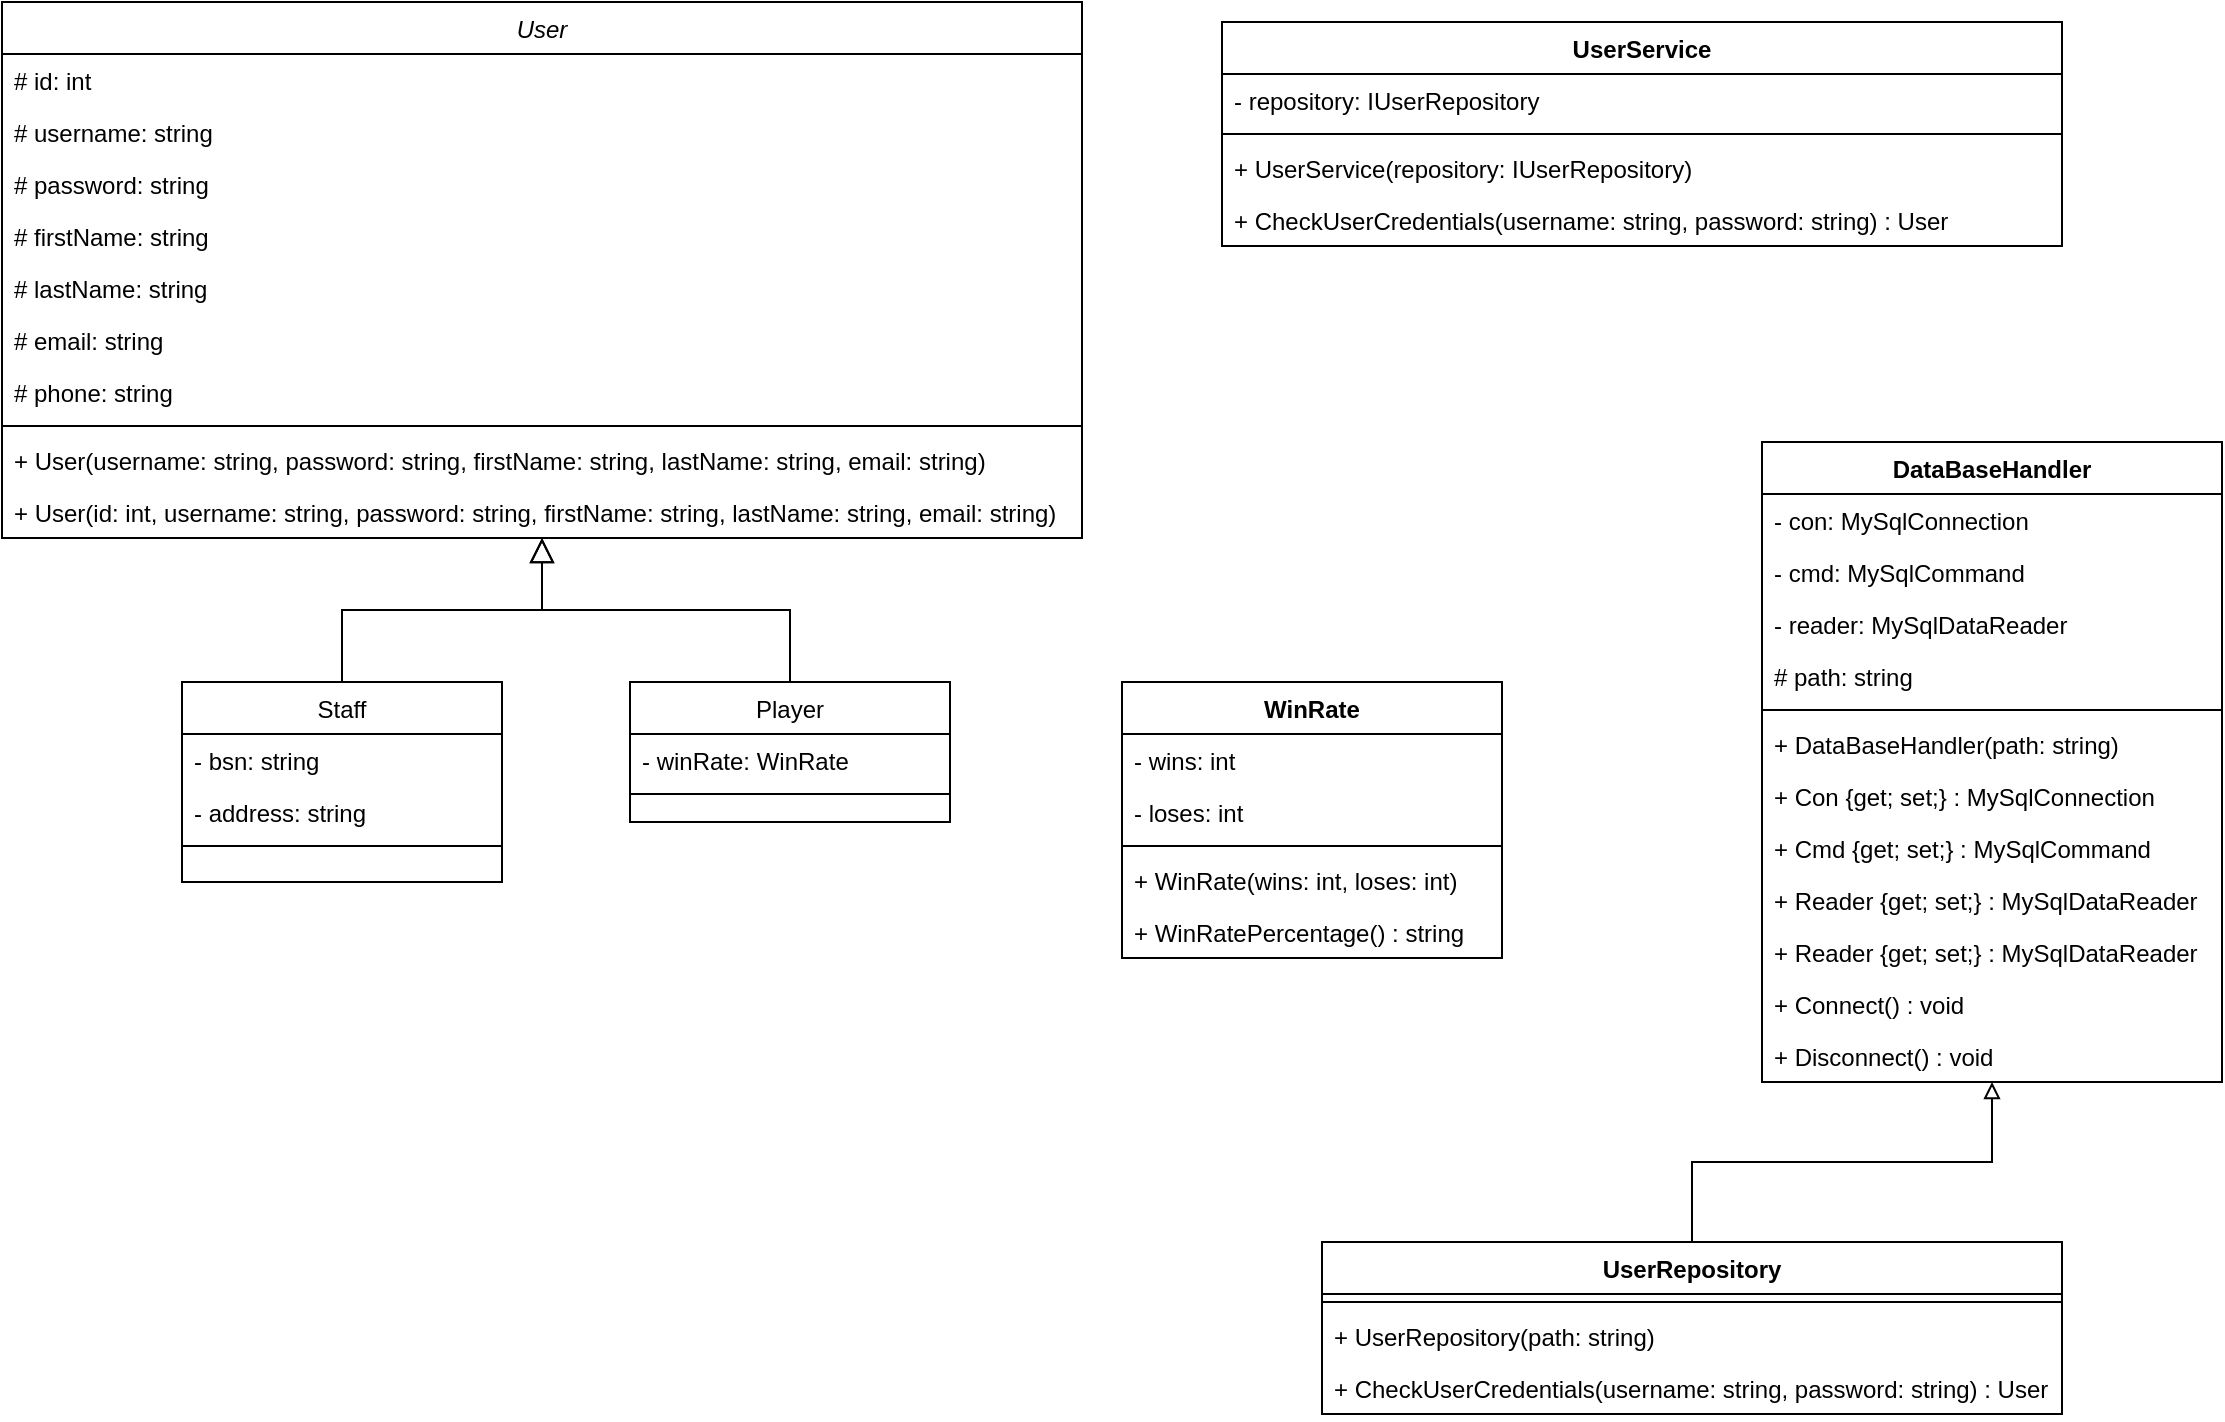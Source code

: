<mxfile version="18.0.7" type="device"><diagram id="C5RBs43oDa-KdzZeNtuy" name="Page-1"><mxGraphModel dx="2452" dy="899" grid="1" gridSize="10" guides="1" tooltips="1" connect="1" arrows="1" fold="1" page="1" pageScale="1" pageWidth="827" pageHeight="1169" math="0" shadow="0"><root><mxCell id="WIyWlLk6GJQsqaUBKTNV-0"/><mxCell id="WIyWlLk6GJQsqaUBKTNV-1" parent="WIyWlLk6GJQsqaUBKTNV-0"/><mxCell id="zkfFHV4jXpPFQw0GAbJ--0" value="User" style="swimlane;fontStyle=2;align=center;verticalAlign=top;childLayout=stackLayout;horizontal=1;startSize=26;horizontalStack=0;resizeParent=1;resizeLast=0;collapsible=1;marginBottom=0;rounded=0;shadow=0;strokeWidth=1;" parent="WIyWlLk6GJQsqaUBKTNV-1" vertex="1"><mxGeometry x="-580" y="430" width="540" height="268" as="geometry"><mxRectangle x="230" y="140" width="160" height="26" as="alternateBounds"/></mxGeometry></mxCell><mxCell id="zkfFHV4jXpPFQw0GAbJ--1" value="# id: int" style="text;align=left;verticalAlign=top;spacingLeft=4;spacingRight=4;overflow=hidden;rotatable=0;points=[[0,0.5],[1,0.5]];portConstraint=eastwest;" parent="zkfFHV4jXpPFQw0GAbJ--0" vertex="1"><mxGeometry y="26" width="540" height="26" as="geometry"/></mxCell><mxCell id="zkfFHV4jXpPFQw0GAbJ--2" value="# username: string" style="text;align=left;verticalAlign=top;spacingLeft=4;spacingRight=4;overflow=hidden;rotatable=0;points=[[0,0.5],[1,0.5]];portConstraint=eastwest;rounded=0;shadow=0;html=0;" parent="zkfFHV4jXpPFQw0GAbJ--0" vertex="1"><mxGeometry y="52" width="540" height="26" as="geometry"/></mxCell><mxCell id="zkfFHV4jXpPFQw0GAbJ--3" value="# password: string" style="text;align=left;verticalAlign=top;spacingLeft=4;spacingRight=4;overflow=hidden;rotatable=0;points=[[0,0.5],[1,0.5]];portConstraint=eastwest;rounded=0;shadow=0;html=0;" parent="zkfFHV4jXpPFQw0GAbJ--0" vertex="1"><mxGeometry y="78" width="540" height="26" as="geometry"/></mxCell><mxCell id="rT7qy_BW8GZlS8_m0y98-0" value="# firstName: string" style="text;align=left;verticalAlign=top;spacingLeft=4;spacingRight=4;overflow=hidden;rotatable=0;points=[[0,0.5],[1,0.5]];portConstraint=eastwest;rounded=0;shadow=0;html=0;" vertex="1" parent="zkfFHV4jXpPFQw0GAbJ--0"><mxGeometry y="104" width="540" height="26" as="geometry"/></mxCell><mxCell id="rT7qy_BW8GZlS8_m0y98-1" value="# lastName: string" style="text;align=left;verticalAlign=top;spacingLeft=4;spacingRight=4;overflow=hidden;rotatable=0;points=[[0,0.5],[1,0.5]];portConstraint=eastwest;rounded=0;shadow=0;html=0;" vertex="1" parent="zkfFHV4jXpPFQw0GAbJ--0"><mxGeometry y="130" width="540" height="26" as="geometry"/></mxCell><mxCell id="rT7qy_BW8GZlS8_m0y98-2" value="# email: string" style="text;align=left;verticalAlign=top;spacingLeft=4;spacingRight=4;overflow=hidden;rotatable=0;points=[[0,0.5],[1,0.5]];portConstraint=eastwest;rounded=0;shadow=0;html=0;" vertex="1" parent="zkfFHV4jXpPFQw0GAbJ--0"><mxGeometry y="156" width="540" height="26" as="geometry"/></mxCell><mxCell id="rT7qy_BW8GZlS8_m0y98-3" value="# phone: string" style="text;align=left;verticalAlign=top;spacingLeft=4;spacingRight=4;overflow=hidden;rotatable=0;points=[[0,0.5],[1,0.5]];portConstraint=eastwest;rounded=0;shadow=0;html=0;" vertex="1" parent="zkfFHV4jXpPFQw0GAbJ--0"><mxGeometry y="182" width="540" height="26" as="geometry"/></mxCell><mxCell id="zkfFHV4jXpPFQw0GAbJ--4" value="" style="line;html=1;strokeWidth=1;align=left;verticalAlign=middle;spacingTop=-1;spacingLeft=3;spacingRight=3;rotatable=0;labelPosition=right;points=[];portConstraint=eastwest;" parent="zkfFHV4jXpPFQw0GAbJ--0" vertex="1"><mxGeometry y="208" width="540" height="8" as="geometry"/></mxCell><mxCell id="rT7qy_BW8GZlS8_m0y98-5" value="+ User(username: string, password: string, firstName: string, lastName: string, email: string)" style="text;align=left;verticalAlign=top;spacingLeft=4;spacingRight=4;overflow=hidden;rotatable=0;points=[[0,0.5],[1,0.5]];portConstraint=eastwest;rounded=0;shadow=0;html=0;" vertex="1" parent="zkfFHV4jXpPFQw0GAbJ--0"><mxGeometry y="216" width="540" height="26" as="geometry"/></mxCell><mxCell id="rT7qy_BW8GZlS8_m0y98-4" value="+ User(id: int, username: string, password: string, firstName: string, lastName: string, email: string)" style="text;align=left;verticalAlign=top;spacingLeft=4;spacingRight=4;overflow=hidden;rotatable=0;points=[[0,0.5],[1,0.5]];portConstraint=eastwest;rounded=0;shadow=0;html=0;" vertex="1" parent="zkfFHV4jXpPFQw0GAbJ--0"><mxGeometry y="242" width="540" height="26" as="geometry"/></mxCell><mxCell id="zkfFHV4jXpPFQw0GAbJ--6" value="Staff" style="swimlane;fontStyle=0;align=center;verticalAlign=top;childLayout=stackLayout;horizontal=1;startSize=26;horizontalStack=0;resizeParent=1;resizeLast=0;collapsible=1;marginBottom=0;rounded=0;shadow=0;strokeWidth=1;" parent="WIyWlLk6GJQsqaUBKTNV-1" vertex="1"><mxGeometry x="-490" y="770" width="160" height="100" as="geometry"><mxRectangle x="130" y="380" width="160" height="26" as="alternateBounds"/></mxGeometry></mxCell><mxCell id="zkfFHV4jXpPFQw0GAbJ--7" value="- bsn: string" style="text;align=left;verticalAlign=top;spacingLeft=4;spacingRight=4;overflow=hidden;rotatable=0;points=[[0,0.5],[1,0.5]];portConstraint=eastwest;" parent="zkfFHV4jXpPFQw0GAbJ--6" vertex="1"><mxGeometry y="26" width="160" height="26" as="geometry"/></mxCell><mxCell id="zkfFHV4jXpPFQw0GAbJ--8" value="- address: string" style="text;align=left;verticalAlign=top;spacingLeft=4;spacingRight=4;overflow=hidden;rotatable=0;points=[[0,0.5],[1,0.5]];portConstraint=eastwest;rounded=0;shadow=0;html=0;" parent="zkfFHV4jXpPFQw0GAbJ--6" vertex="1"><mxGeometry y="52" width="160" height="26" as="geometry"/></mxCell><mxCell id="zkfFHV4jXpPFQw0GAbJ--9" value="" style="line;html=1;strokeWidth=1;align=left;verticalAlign=middle;spacingTop=-1;spacingLeft=3;spacingRight=3;rotatable=0;labelPosition=right;points=[];portConstraint=eastwest;" parent="zkfFHV4jXpPFQw0GAbJ--6" vertex="1"><mxGeometry y="78" width="160" height="8" as="geometry"/></mxCell><mxCell id="zkfFHV4jXpPFQw0GAbJ--12" value="" style="endArrow=block;endSize=10;endFill=0;shadow=0;strokeWidth=1;rounded=0;edgeStyle=elbowEdgeStyle;elbow=vertical;" parent="WIyWlLk6GJQsqaUBKTNV-1" source="zkfFHV4jXpPFQw0GAbJ--6" target="zkfFHV4jXpPFQw0GAbJ--0" edge="1"><mxGeometry width="160" relative="1" as="geometry"><mxPoint x="-400" y="513" as="sourcePoint"/><mxPoint x="-400" y="513" as="targetPoint"/></mxGeometry></mxCell><mxCell id="zkfFHV4jXpPFQw0GAbJ--13" value="Player" style="swimlane;fontStyle=0;align=center;verticalAlign=top;childLayout=stackLayout;horizontal=1;startSize=26;horizontalStack=0;resizeParent=1;resizeLast=0;collapsible=1;marginBottom=0;rounded=0;shadow=0;strokeWidth=1;" parent="WIyWlLk6GJQsqaUBKTNV-1" vertex="1"><mxGeometry x="-266" y="770" width="160" height="70" as="geometry"><mxRectangle x="340" y="380" width="170" height="26" as="alternateBounds"/></mxGeometry></mxCell><mxCell id="zkfFHV4jXpPFQw0GAbJ--14" value="- winRate: WinRate" style="text;align=left;verticalAlign=top;spacingLeft=4;spacingRight=4;overflow=hidden;rotatable=0;points=[[0,0.5],[1,0.5]];portConstraint=eastwest;" parent="zkfFHV4jXpPFQw0GAbJ--13" vertex="1"><mxGeometry y="26" width="160" height="26" as="geometry"/></mxCell><mxCell id="zkfFHV4jXpPFQw0GAbJ--15" value="" style="line;html=1;strokeWidth=1;align=left;verticalAlign=middle;spacingTop=-1;spacingLeft=3;spacingRight=3;rotatable=0;labelPosition=right;points=[];portConstraint=eastwest;" parent="zkfFHV4jXpPFQw0GAbJ--13" vertex="1"><mxGeometry y="52" width="160" height="8" as="geometry"/></mxCell><mxCell id="zkfFHV4jXpPFQw0GAbJ--16" value="" style="endArrow=block;endSize=10;endFill=0;shadow=0;strokeWidth=1;rounded=0;edgeStyle=elbowEdgeStyle;elbow=vertical;" parent="WIyWlLk6GJQsqaUBKTNV-1" source="zkfFHV4jXpPFQw0GAbJ--13" target="zkfFHV4jXpPFQw0GAbJ--0" edge="1"><mxGeometry width="160" relative="1" as="geometry"><mxPoint x="-390" y="683" as="sourcePoint"/><mxPoint x="-290" y="581" as="targetPoint"/></mxGeometry></mxCell><mxCell id="rT7qy_BW8GZlS8_m0y98-10" value="WinRate" style="swimlane;fontStyle=1;align=center;verticalAlign=top;childLayout=stackLayout;horizontal=1;startSize=26;horizontalStack=0;resizeParent=1;resizeParentMax=0;resizeLast=0;collapsible=1;marginBottom=0;" vertex="1" parent="WIyWlLk6GJQsqaUBKTNV-1"><mxGeometry x="-20" y="770" width="190" height="138" as="geometry"/></mxCell><mxCell id="rT7qy_BW8GZlS8_m0y98-14" value="- wins: int" style="text;strokeColor=none;fillColor=none;align=left;verticalAlign=top;spacingLeft=4;spacingRight=4;overflow=hidden;rotatable=0;points=[[0,0.5],[1,0.5]];portConstraint=eastwest;" vertex="1" parent="rT7qy_BW8GZlS8_m0y98-10"><mxGeometry y="26" width="190" height="26" as="geometry"/></mxCell><mxCell id="rT7qy_BW8GZlS8_m0y98-11" value="- loses: int" style="text;strokeColor=none;fillColor=none;align=left;verticalAlign=top;spacingLeft=4;spacingRight=4;overflow=hidden;rotatable=0;points=[[0,0.5],[1,0.5]];portConstraint=eastwest;" vertex="1" parent="rT7qy_BW8GZlS8_m0y98-10"><mxGeometry y="52" width="190" height="26" as="geometry"/></mxCell><mxCell id="rT7qy_BW8GZlS8_m0y98-12" value="" style="line;strokeWidth=1;fillColor=none;align=left;verticalAlign=middle;spacingTop=-1;spacingLeft=3;spacingRight=3;rotatable=0;labelPosition=right;points=[];portConstraint=eastwest;" vertex="1" parent="rT7qy_BW8GZlS8_m0y98-10"><mxGeometry y="78" width="190" height="8" as="geometry"/></mxCell><mxCell id="rT7qy_BW8GZlS8_m0y98-13" value="+ WinRate(wins: int, loses: int)" style="text;strokeColor=none;fillColor=none;align=left;verticalAlign=top;spacingLeft=4;spacingRight=4;overflow=hidden;rotatable=0;points=[[0,0.5],[1,0.5]];portConstraint=eastwest;" vertex="1" parent="rT7qy_BW8GZlS8_m0y98-10"><mxGeometry y="86" width="190" height="26" as="geometry"/></mxCell><mxCell id="rT7qy_BW8GZlS8_m0y98-15" value="+ WinRatePercentage() : string" style="text;strokeColor=none;fillColor=none;align=left;verticalAlign=top;spacingLeft=4;spacingRight=4;overflow=hidden;rotatable=0;points=[[0,0.5],[1,0.5]];portConstraint=eastwest;" vertex="1" parent="rT7qy_BW8GZlS8_m0y98-10"><mxGeometry y="112" width="190" height="26" as="geometry"/></mxCell><mxCell id="rT7qy_BW8GZlS8_m0y98-16" value="UserService" style="swimlane;fontStyle=1;align=center;verticalAlign=top;childLayout=stackLayout;horizontal=1;startSize=26;horizontalStack=0;resizeParent=1;resizeParentMax=0;resizeLast=0;collapsible=1;marginBottom=0;" vertex="1" parent="WIyWlLk6GJQsqaUBKTNV-1"><mxGeometry x="30" y="440" width="420" height="112" as="geometry"/></mxCell><mxCell id="rT7qy_BW8GZlS8_m0y98-17" value="- repository: IUserRepository" style="text;strokeColor=none;fillColor=none;align=left;verticalAlign=top;spacingLeft=4;spacingRight=4;overflow=hidden;rotatable=0;points=[[0,0.5],[1,0.5]];portConstraint=eastwest;" vertex="1" parent="rT7qy_BW8GZlS8_m0y98-16"><mxGeometry y="26" width="420" height="26" as="geometry"/></mxCell><mxCell id="rT7qy_BW8GZlS8_m0y98-18" value="" style="line;strokeWidth=1;fillColor=none;align=left;verticalAlign=middle;spacingTop=-1;spacingLeft=3;spacingRight=3;rotatable=0;labelPosition=right;points=[];portConstraint=eastwest;" vertex="1" parent="rT7qy_BW8GZlS8_m0y98-16"><mxGeometry y="52" width="420" height="8" as="geometry"/></mxCell><mxCell id="rT7qy_BW8GZlS8_m0y98-19" value="+ UserService(repository: IUserRepository)" style="text;strokeColor=none;fillColor=none;align=left;verticalAlign=top;spacingLeft=4;spacingRight=4;overflow=hidden;rotatable=0;points=[[0,0.5],[1,0.5]];portConstraint=eastwest;" vertex="1" parent="rT7qy_BW8GZlS8_m0y98-16"><mxGeometry y="60" width="420" height="26" as="geometry"/></mxCell><mxCell id="rT7qy_BW8GZlS8_m0y98-20" value="+ CheckUserCredentials(username: string, password: string) : User" style="text;strokeColor=none;fillColor=none;align=left;verticalAlign=top;spacingLeft=4;spacingRight=4;overflow=hidden;rotatable=0;points=[[0,0.5],[1,0.5]];portConstraint=eastwest;" vertex="1" parent="rT7qy_BW8GZlS8_m0y98-16"><mxGeometry y="86" width="420" height="26" as="geometry"/></mxCell><mxCell id="rT7qy_BW8GZlS8_m0y98-21" value="DataBaseHandler" style="swimlane;fontStyle=1;align=center;verticalAlign=top;childLayout=stackLayout;horizontal=1;startSize=26;horizontalStack=0;resizeParent=1;resizeParentMax=0;resizeLast=0;collapsible=1;marginBottom=0;" vertex="1" parent="WIyWlLk6GJQsqaUBKTNV-1"><mxGeometry x="300" y="650" width="230" height="320" as="geometry"/></mxCell><mxCell id="rT7qy_BW8GZlS8_m0y98-22" value="- con: MySqlConnection" style="text;strokeColor=none;fillColor=none;align=left;verticalAlign=top;spacingLeft=4;spacingRight=4;overflow=hidden;rotatable=0;points=[[0,0.5],[1,0.5]];portConstraint=eastwest;" vertex="1" parent="rT7qy_BW8GZlS8_m0y98-21"><mxGeometry y="26" width="230" height="26" as="geometry"/></mxCell><mxCell id="rT7qy_BW8GZlS8_m0y98-25" value="- cmd: MySqlCommand" style="text;strokeColor=none;fillColor=none;align=left;verticalAlign=top;spacingLeft=4;spacingRight=4;overflow=hidden;rotatable=0;points=[[0,0.5],[1,0.5]];portConstraint=eastwest;" vertex="1" parent="rT7qy_BW8GZlS8_m0y98-21"><mxGeometry y="52" width="230" height="26" as="geometry"/></mxCell><mxCell id="rT7qy_BW8GZlS8_m0y98-26" value="- reader: MySqlDataReader" style="text;strokeColor=none;fillColor=none;align=left;verticalAlign=top;spacingLeft=4;spacingRight=4;overflow=hidden;rotatable=0;points=[[0,0.5],[1,0.5]];portConstraint=eastwest;" vertex="1" parent="rT7qy_BW8GZlS8_m0y98-21"><mxGeometry y="78" width="230" height="26" as="geometry"/></mxCell><mxCell id="rT7qy_BW8GZlS8_m0y98-27" value="# path: string" style="text;strokeColor=none;fillColor=none;align=left;verticalAlign=top;spacingLeft=4;spacingRight=4;overflow=hidden;rotatable=0;points=[[0,0.5],[1,0.5]];portConstraint=eastwest;" vertex="1" parent="rT7qy_BW8GZlS8_m0y98-21"><mxGeometry y="104" width="230" height="26" as="geometry"/></mxCell><mxCell id="rT7qy_BW8GZlS8_m0y98-23" value="" style="line;strokeWidth=1;fillColor=none;align=left;verticalAlign=middle;spacingTop=-1;spacingLeft=3;spacingRight=3;rotatable=0;labelPosition=right;points=[];portConstraint=eastwest;" vertex="1" parent="rT7qy_BW8GZlS8_m0y98-21"><mxGeometry y="130" width="230" height="8" as="geometry"/></mxCell><mxCell id="rT7qy_BW8GZlS8_m0y98-24" value="+ DataBaseHandler(path: string)" style="text;strokeColor=none;fillColor=none;align=left;verticalAlign=top;spacingLeft=4;spacingRight=4;overflow=hidden;rotatable=0;points=[[0,0.5],[1,0.5]];portConstraint=eastwest;" vertex="1" parent="rT7qy_BW8GZlS8_m0y98-21"><mxGeometry y="138" width="230" height="26" as="geometry"/></mxCell><mxCell id="rT7qy_BW8GZlS8_m0y98-28" value="+ Con {get; set;} : MySqlConnection" style="text;strokeColor=none;fillColor=none;align=left;verticalAlign=top;spacingLeft=4;spacingRight=4;overflow=hidden;rotatable=0;points=[[0,0.5],[1,0.5]];portConstraint=eastwest;" vertex="1" parent="rT7qy_BW8GZlS8_m0y98-21"><mxGeometry y="164" width="230" height="26" as="geometry"/></mxCell><mxCell id="rT7qy_BW8GZlS8_m0y98-29" value="+ Cmd {get; set;} : MySqlCommand" style="text;strokeColor=none;fillColor=none;align=left;verticalAlign=top;spacingLeft=4;spacingRight=4;overflow=hidden;rotatable=0;points=[[0,0.5],[1,0.5]];portConstraint=eastwest;" vertex="1" parent="rT7qy_BW8GZlS8_m0y98-21"><mxGeometry y="190" width="230" height="26" as="geometry"/></mxCell><mxCell id="rT7qy_BW8GZlS8_m0y98-30" value="+ Reader {get; set;} : MySqlDataReader" style="text;strokeColor=none;fillColor=none;align=left;verticalAlign=top;spacingLeft=4;spacingRight=4;overflow=hidden;rotatable=0;points=[[0,0.5],[1,0.5]];portConstraint=eastwest;" vertex="1" parent="rT7qy_BW8GZlS8_m0y98-21"><mxGeometry y="216" width="230" height="26" as="geometry"/></mxCell><mxCell id="rT7qy_BW8GZlS8_m0y98-31" value="+ Reader {get; set;} : MySqlDataReader" style="text;strokeColor=none;fillColor=none;align=left;verticalAlign=top;spacingLeft=4;spacingRight=4;overflow=hidden;rotatable=0;points=[[0,0.5],[1,0.5]];portConstraint=eastwest;" vertex="1" parent="rT7qy_BW8GZlS8_m0y98-21"><mxGeometry y="242" width="230" height="26" as="geometry"/></mxCell><mxCell id="rT7qy_BW8GZlS8_m0y98-32" value="+ Connect() : void" style="text;strokeColor=none;fillColor=none;align=left;verticalAlign=top;spacingLeft=4;spacingRight=4;overflow=hidden;rotatable=0;points=[[0,0.5],[1,0.5]];portConstraint=eastwest;" vertex="1" parent="rT7qy_BW8GZlS8_m0y98-21"><mxGeometry y="268" width="230" height="26" as="geometry"/></mxCell><mxCell id="rT7qy_BW8GZlS8_m0y98-33" value="+ Disconnect() : void" style="text;strokeColor=none;fillColor=none;align=left;verticalAlign=top;spacingLeft=4;spacingRight=4;overflow=hidden;rotatable=0;points=[[0,0.5],[1,0.5]];portConstraint=eastwest;" vertex="1" parent="rT7qy_BW8GZlS8_m0y98-21"><mxGeometry y="294" width="230" height="26" as="geometry"/></mxCell><mxCell id="rT7qy_BW8GZlS8_m0y98-39" style="edgeStyle=orthogonalEdgeStyle;rounded=0;orthogonalLoop=1;jettySize=auto;html=1;endArrow=block;endFill=0;" edge="1" parent="WIyWlLk6GJQsqaUBKTNV-1" source="rT7qy_BW8GZlS8_m0y98-34" target="rT7qy_BW8GZlS8_m0y98-21"><mxGeometry relative="1" as="geometry"/></mxCell><mxCell id="rT7qy_BW8GZlS8_m0y98-34" value="UserRepository" style="swimlane;fontStyle=1;align=center;verticalAlign=top;childLayout=stackLayout;horizontal=1;startSize=26;horizontalStack=0;resizeParent=1;resizeParentMax=0;resizeLast=0;collapsible=1;marginBottom=0;" vertex="1" parent="WIyWlLk6GJQsqaUBKTNV-1"><mxGeometry x="80" y="1050" width="370" height="86" as="geometry"/></mxCell><mxCell id="rT7qy_BW8GZlS8_m0y98-36" value="" style="line;strokeWidth=1;fillColor=none;align=left;verticalAlign=middle;spacingTop=-1;spacingLeft=3;spacingRight=3;rotatable=0;labelPosition=right;points=[];portConstraint=eastwest;" vertex="1" parent="rT7qy_BW8GZlS8_m0y98-34"><mxGeometry y="26" width="370" height="8" as="geometry"/></mxCell><mxCell id="rT7qy_BW8GZlS8_m0y98-37" value="+ UserRepository(path: string)" style="text;strokeColor=none;fillColor=none;align=left;verticalAlign=top;spacingLeft=4;spacingRight=4;overflow=hidden;rotatable=0;points=[[0,0.5],[1,0.5]];portConstraint=eastwest;" vertex="1" parent="rT7qy_BW8GZlS8_m0y98-34"><mxGeometry y="34" width="370" height="26" as="geometry"/></mxCell><mxCell id="rT7qy_BW8GZlS8_m0y98-38" value="+ CheckUserCredentials(username: string, password: string) : User" style="text;strokeColor=none;fillColor=none;align=left;verticalAlign=top;spacingLeft=4;spacingRight=4;overflow=hidden;rotatable=0;points=[[0,0.5],[1,0.5]];portConstraint=eastwest;" vertex="1" parent="rT7qy_BW8GZlS8_m0y98-34"><mxGeometry y="60" width="370" height="26" as="geometry"/></mxCell></root></mxGraphModel></diagram></mxfile>